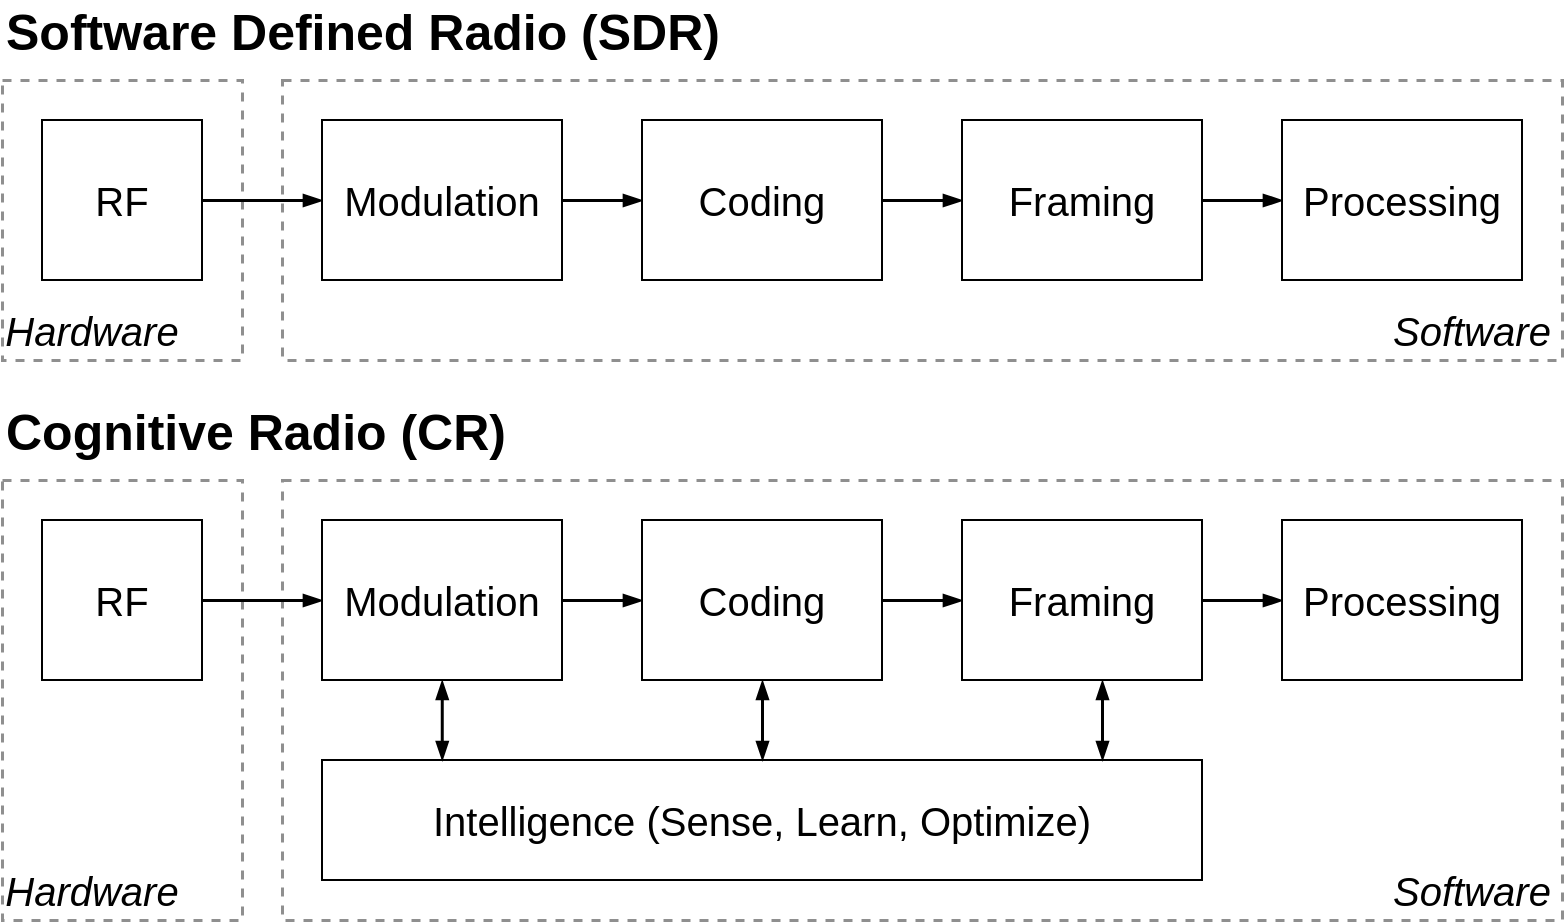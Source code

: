 <mxfile version="24.8.4">
  <diagram name="Trang-1" id="nWVhs0DszSscZj35r--G">
    <mxGraphModel dx="1042" dy="1752" grid="1" gridSize="10" guides="1" tooltips="1" connect="1" arrows="1" fold="1" page="1" pageScale="1" pageWidth="827" pageHeight="1169" math="0" shadow="0">
      <root>
        <mxCell id="0" />
        <mxCell id="1" parent="0" />
        <mxCell id="gH9khlMCjb5PCVzz_qg0-40" value="" style="rounded=0;whiteSpace=wrap;html=1;fontFamily=Helvetica;fontSize=11;fontColor=default;labelBackgroundColor=default;fillColor=none;dashed=1;strokeWidth=1.5;strokeColor=#8F8F8F;" vertex="1" parent="1">
          <mxGeometry x="200" y="10" width="120" height="140" as="geometry" />
        </mxCell>
        <mxCell id="gH9khlMCjb5PCVzz_qg0-23" value="" style="rounded=0;whiteSpace=wrap;html=1;fontFamily=Helvetica;fontSize=11;fontColor=default;labelBackgroundColor=default;fillColor=none;dashed=1;strokeWidth=1.5;strokeColor=#8F8F8F;" vertex="1" parent="1">
          <mxGeometry x="200" y="210" width="120" height="220" as="geometry" />
        </mxCell>
        <mxCell id="gH9khlMCjb5PCVzz_qg0-22" value="" style="rounded=0;whiteSpace=wrap;html=1;fontFamily=Helvetica;fontSize=11;fontColor=default;labelBackgroundColor=default;fillColor=none;dashed=1;strokeWidth=1.5;strokeColor=#8F8F8F;" vertex="1" parent="1">
          <mxGeometry x="340" y="210" width="640" height="220" as="geometry" />
        </mxCell>
        <mxCell id="gH9khlMCjb5PCVzz_qg0-27" value="&lt;font style=&quot;font-size: 20px;&quot;&gt;RF&lt;/font&gt;" style="rounded=0;whiteSpace=wrap;html=1;fontFamily=Arial;fontSource=https%3A%2F%2Ffonts.googleapis.com%2Fcss%3Ffamily%3DArial;fontStyle=0" vertex="1" parent="1">
          <mxGeometry x="220" y="30" width="80" height="80" as="geometry" />
        </mxCell>
        <mxCell id="gH9khlMCjb5PCVzz_qg0-43" value="" style="rounded=0;whiteSpace=wrap;html=1;fontFamily=Helvetica;fontSize=11;fontColor=default;labelBackgroundColor=default;fillColor=none;dashed=1;strokeWidth=1.5;strokeColor=#8F8F8F;" vertex="1" parent="1">
          <mxGeometry x="340" y="10" width="640" height="140" as="geometry" />
        </mxCell>
        <mxCell id="gH9khlMCjb5PCVzz_qg0-7" style="edgeStyle=orthogonalEdgeStyle;rounded=0;orthogonalLoop=1;jettySize=auto;html=1;entryX=0;entryY=0.5;entryDx=0;entryDy=0;strokeWidth=1.5;endArrow=blockThin;endFill=1;" edge="1" parent="1" source="gH9khlMCjb5PCVzz_qg0-1" target="gH9khlMCjb5PCVzz_qg0-2">
          <mxGeometry relative="1" as="geometry" />
        </mxCell>
        <mxCell id="gH9khlMCjb5PCVzz_qg0-1" value="&lt;font style=&quot;font-size: 20px;&quot;&gt;RF&lt;/font&gt;" style="rounded=0;whiteSpace=wrap;html=1;fontFamily=Arial;fontSource=https%3A%2F%2Ffonts.googleapis.com%2Fcss%3Ffamily%3DArial;fontStyle=0" vertex="1" parent="1">
          <mxGeometry x="220" y="230" width="80" height="80" as="geometry" />
        </mxCell>
        <mxCell id="gH9khlMCjb5PCVzz_qg0-8" style="edgeStyle=orthogonalEdgeStyle;shape=connector;rounded=0;orthogonalLoop=1;jettySize=auto;html=1;strokeColor=default;strokeWidth=1.5;align=center;verticalAlign=middle;fontFamily=Helvetica;fontSize=11;fontColor=default;labelBackgroundColor=default;endArrow=blockThin;endFill=1;" edge="1" parent="1" source="gH9khlMCjb5PCVzz_qg0-2" target="gH9khlMCjb5PCVzz_qg0-3">
          <mxGeometry relative="1" as="geometry" />
        </mxCell>
        <mxCell id="gH9khlMCjb5PCVzz_qg0-2" value="&lt;font style=&quot;font-size: 20px;&quot;&gt;Modulation&lt;/font&gt;" style="rounded=0;whiteSpace=wrap;html=1;fontFamily=Arial;fontSource=https%3A%2F%2Ffonts.googleapis.com%2Fcss%3Ffamily%3DArial;fontStyle=0" vertex="1" parent="1">
          <mxGeometry x="360" y="230" width="120" height="80" as="geometry" />
        </mxCell>
        <mxCell id="gH9khlMCjb5PCVzz_qg0-9" style="edgeStyle=orthogonalEdgeStyle;shape=connector;rounded=0;orthogonalLoop=1;jettySize=auto;html=1;entryX=0;entryY=0.5;entryDx=0;entryDy=0;strokeColor=default;strokeWidth=1.5;align=center;verticalAlign=middle;fontFamily=Helvetica;fontSize=11;fontColor=default;labelBackgroundColor=default;endArrow=blockThin;endFill=1;" edge="1" parent="1" source="gH9khlMCjb5PCVzz_qg0-3" target="gH9khlMCjb5PCVzz_qg0-4">
          <mxGeometry relative="1" as="geometry" />
        </mxCell>
        <mxCell id="gH9khlMCjb5PCVzz_qg0-3" value="&lt;font style=&quot;font-size: 20px;&quot;&gt;Coding&lt;/font&gt;" style="rounded=0;whiteSpace=wrap;html=1;fontFamily=Arial;fontSource=https%3A%2F%2Ffonts.googleapis.com%2Fcss%3Ffamily%3DArial;fontStyle=0" vertex="1" parent="1">
          <mxGeometry x="520" y="230" width="120" height="80" as="geometry" />
        </mxCell>
        <mxCell id="gH9khlMCjb5PCVzz_qg0-10" style="edgeStyle=orthogonalEdgeStyle;shape=connector;rounded=0;orthogonalLoop=1;jettySize=auto;html=1;entryX=0;entryY=0.5;entryDx=0;entryDy=0;strokeColor=default;strokeWidth=1.5;align=center;verticalAlign=middle;fontFamily=Helvetica;fontSize=11;fontColor=default;labelBackgroundColor=default;endArrow=blockThin;endFill=1;" edge="1" parent="1" source="gH9khlMCjb5PCVzz_qg0-4" target="gH9khlMCjb5PCVzz_qg0-5">
          <mxGeometry relative="1" as="geometry" />
        </mxCell>
        <mxCell id="gH9khlMCjb5PCVzz_qg0-4" value="&lt;font style=&quot;font-size: 20px;&quot;&gt;Framing&lt;/font&gt;" style="rounded=0;whiteSpace=wrap;html=1;fontFamily=Arial;fontSource=https%3A%2F%2Ffonts.googleapis.com%2Fcss%3Ffamily%3DArial;fontStyle=0" vertex="1" parent="1">
          <mxGeometry x="680" y="230" width="120" height="80" as="geometry" />
        </mxCell>
        <mxCell id="gH9khlMCjb5PCVzz_qg0-5" value="&lt;font style=&quot;font-size: 20px;&quot;&gt;Processing&lt;/font&gt;" style="rounded=0;whiteSpace=wrap;html=1;fontFamily=Arial;fontSource=https%3A%2F%2Ffonts.googleapis.com%2Fcss%3Ffamily%3DArial;fontStyle=0" vertex="1" parent="1">
          <mxGeometry x="840" y="230" width="120" height="80" as="geometry" />
        </mxCell>
        <mxCell id="gH9khlMCjb5PCVzz_qg0-11" value="&lt;font style=&quot;font-size: 20px;&quot;&gt;Intelligence (Sense, Learn, Optimize)&lt;/font&gt;" style="rounded=0;whiteSpace=wrap;html=1;fontFamily=Arial;fontSource=https%3A%2F%2Ffonts.googleapis.com%2Fcss%3Ffamily%3DArial;fontStyle=0" vertex="1" parent="1">
          <mxGeometry x="360" y="350" width="440" height="60" as="geometry" />
        </mxCell>
        <mxCell id="gH9khlMCjb5PCVzz_qg0-16" value="" style="endArrow=blockThin;startArrow=blockThin;html=1;rounded=0;strokeColor=default;strokeWidth=1.5;align=center;verticalAlign=middle;fontFamily=Helvetica;fontSize=11;fontColor=default;labelBackgroundColor=default;edgeStyle=orthogonalEdgeStyle;entryX=0.5;entryY=1;entryDx=0;entryDy=0;exitX=0.5;exitY=0;exitDx=0;exitDy=0;endFill=1;startFill=1;" edge="1" parent="1" source="gH9khlMCjb5PCVzz_qg0-11" target="gH9khlMCjb5PCVzz_qg0-3">
          <mxGeometry width="50" height="50" relative="1" as="geometry">
            <mxPoint x="550" y="380" as="sourcePoint" />
            <mxPoint x="600" y="330" as="targetPoint" />
          </mxGeometry>
        </mxCell>
        <mxCell id="gH9khlMCjb5PCVzz_qg0-19" value="" style="endArrow=blockThin;startArrow=blockThin;html=1;rounded=0;strokeColor=default;strokeWidth=1.5;align=center;verticalAlign=middle;fontFamily=Helvetica;fontSize=11;fontColor=default;labelBackgroundColor=default;edgeStyle=orthogonalEdgeStyle;entryX=0.5;entryY=1;entryDx=0;entryDy=0;exitX=0.5;exitY=0;exitDx=0;exitDy=0;endFill=1;startFill=1;" edge="1" parent="1">
          <mxGeometry width="50" height="50" relative="1" as="geometry">
            <mxPoint x="750" y="350" as="sourcePoint" />
            <mxPoint x="750" y="310" as="targetPoint" />
          </mxGeometry>
        </mxCell>
        <mxCell id="gH9khlMCjb5PCVzz_qg0-20" value="" style="endArrow=blockThin;startArrow=blockThin;html=1;rounded=0;strokeColor=default;strokeWidth=1.5;align=center;verticalAlign=middle;fontFamily=Helvetica;fontSize=11;fontColor=default;labelBackgroundColor=default;edgeStyle=orthogonalEdgeStyle;entryX=0.5;entryY=1;entryDx=0;entryDy=0;exitX=0.5;exitY=0;exitDx=0;exitDy=0;endFill=1;startFill=1;" edge="1" parent="1">
          <mxGeometry width="50" height="50" relative="1" as="geometry">
            <mxPoint x="419.88" y="350" as="sourcePoint" />
            <mxPoint x="419.88" y="310" as="targetPoint" />
          </mxGeometry>
        </mxCell>
        <mxCell id="gH9khlMCjb5PCVzz_qg0-24" value="&lt;font style=&quot;font-size: 20px;&quot;&gt;&lt;i&gt;Hardware&lt;/i&gt;&lt;/font&gt;" style="text;html=1;align=center;verticalAlign=middle;whiteSpace=wrap;rounded=0;fontFamily=Arial;fontSize=11;fontColor=default;labelBackgroundColor=default;fontSource=https%3A%2F%2Ffonts.googleapis.com%2Fcss%3Ffamily%3DArial;fontStyle=0" vertex="1" parent="1">
          <mxGeometry x="200" y="400" width="90" height="30" as="geometry" />
        </mxCell>
        <mxCell id="gH9khlMCjb5PCVzz_qg0-25" value="&lt;font style=&quot;font-size: 20px;&quot;&gt;&lt;i&gt;Software&lt;/i&gt;&lt;/font&gt;" style="text;html=1;align=center;verticalAlign=middle;whiteSpace=wrap;rounded=0;fontFamily=Arial;fontSize=11;fontColor=default;labelBackgroundColor=default;fontSource=https%3A%2F%2Ffonts.googleapis.com%2Fcss%3Ffamily%3DArial;fontStyle=0" vertex="1" parent="1">
          <mxGeometry x="890" y="400" width="90" height="30" as="geometry" />
        </mxCell>
        <mxCell id="gH9khlMCjb5PCVzz_qg0-26" style="edgeStyle=orthogonalEdgeStyle;rounded=0;orthogonalLoop=1;jettySize=auto;html=1;entryX=0;entryY=0.5;entryDx=0;entryDy=0;strokeWidth=1.5;endArrow=blockThin;endFill=1;" edge="1" parent="1" source="gH9khlMCjb5PCVzz_qg0-27" target="gH9khlMCjb5PCVzz_qg0-29">
          <mxGeometry relative="1" as="geometry" />
        </mxCell>
        <mxCell id="gH9khlMCjb5PCVzz_qg0-28" style="edgeStyle=orthogonalEdgeStyle;shape=connector;rounded=0;orthogonalLoop=1;jettySize=auto;html=1;strokeColor=default;strokeWidth=1.5;align=center;verticalAlign=middle;fontFamily=Helvetica;fontSize=11;fontColor=default;labelBackgroundColor=default;endArrow=blockThin;endFill=1;" edge="1" parent="1" source="gH9khlMCjb5PCVzz_qg0-29" target="gH9khlMCjb5PCVzz_qg0-31">
          <mxGeometry relative="1" as="geometry" />
        </mxCell>
        <mxCell id="gH9khlMCjb5PCVzz_qg0-29" value="&lt;font style=&quot;font-size: 20px;&quot;&gt;Modulation&lt;/font&gt;" style="rounded=0;whiteSpace=wrap;html=1;fontFamily=Arial;fontSource=https%3A%2F%2Ffonts.googleapis.com%2Fcss%3Ffamily%3DArial;fontStyle=0" vertex="1" parent="1">
          <mxGeometry x="360" y="30" width="120" height="80" as="geometry" />
        </mxCell>
        <mxCell id="gH9khlMCjb5PCVzz_qg0-30" style="edgeStyle=orthogonalEdgeStyle;shape=connector;rounded=0;orthogonalLoop=1;jettySize=auto;html=1;entryX=0;entryY=0.5;entryDx=0;entryDy=0;strokeColor=default;strokeWidth=1.5;align=center;verticalAlign=middle;fontFamily=Helvetica;fontSize=11;fontColor=default;labelBackgroundColor=default;endArrow=blockThin;endFill=1;" edge="1" parent="1" source="gH9khlMCjb5PCVzz_qg0-31" target="gH9khlMCjb5PCVzz_qg0-33">
          <mxGeometry relative="1" as="geometry" />
        </mxCell>
        <mxCell id="gH9khlMCjb5PCVzz_qg0-31" value="&lt;font style=&quot;font-size: 20px;&quot;&gt;Coding&lt;/font&gt;" style="rounded=0;whiteSpace=wrap;html=1;fontFamily=Arial;fontSource=https%3A%2F%2Ffonts.googleapis.com%2Fcss%3Ffamily%3DArial;fontStyle=0" vertex="1" parent="1">
          <mxGeometry x="520" y="30" width="120" height="80" as="geometry" />
        </mxCell>
        <mxCell id="gH9khlMCjb5PCVzz_qg0-32" style="edgeStyle=orthogonalEdgeStyle;shape=connector;rounded=0;orthogonalLoop=1;jettySize=auto;html=1;entryX=0;entryY=0.5;entryDx=0;entryDy=0;strokeColor=default;strokeWidth=1.5;align=center;verticalAlign=middle;fontFamily=Helvetica;fontSize=11;fontColor=default;labelBackgroundColor=default;endArrow=blockThin;endFill=1;" edge="1" parent="1" source="gH9khlMCjb5PCVzz_qg0-33" target="gH9khlMCjb5PCVzz_qg0-34">
          <mxGeometry relative="1" as="geometry" />
        </mxCell>
        <mxCell id="gH9khlMCjb5PCVzz_qg0-33" value="&lt;font style=&quot;font-size: 20px;&quot;&gt;Framing&lt;/font&gt;" style="rounded=0;whiteSpace=wrap;html=1;fontFamily=Arial;fontSource=https%3A%2F%2Ffonts.googleapis.com%2Fcss%3Ffamily%3DArial;fontStyle=0" vertex="1" parent="1">
          <mxGeometry x="680" y="30" width="120" height="80" as="geometry" />
        </mxCell>
        <mxCell id="gH9khlMCjb5PCVzz_qg0-34" value="&lt;font style=&quot;font-size: 20px;&quot;&gt;Processing&lt;/font&gt;" style="rounded=0;whiteSpace=wrap;html=1;fontFamily=Arial;fontSource=https%3A%2F%2Ffonts.googleapis.com%2Fcss%3Ffamily%3DArial;fontStyle=0" vertex="1" parent="1">
          <mxGeometry x="840" y="30" width="120" height="80" as="geometry" />
        </mxCell>
        <mxCell id="gH9khlMCjb5PCVzz_qg0-41" value="&lt;font style=&quot;font-size: 20px;&quot;&gt;&lt;i&gt;Hardware&lt;/i&gt;&lt;/font&gt;" style="text;html=1;align=center;verticalAlign=middle;whiteSpace=wrap;rounded=0;fontFamily=Arial;fontSize=11;fontColor=default;labelBackgroundColor=default;fontSource=https%3A%2F%2Ffonts.googleapis.com%2Fcss%3Ffamily%3DArial;fontStyle=0" vertex="1" parent="1">
          <mxGeometry x="200" y="120" width="90" height="30" as="geometry" />
        </mxCell>
        <mxCell id="gH9khlMCjb5PCVzz_qg0-42" value="&lt;font style=&quot;font-size: 20px;&quot;&gt;&lt;i&gt;Software&lt;/i&gt;&lt;/font&gt;" style="text;html=1;align=center;verticalAlign=middle;whiteSpace=wrap;rounded=0;fontFamily=Arial;fontSize=11;fontColor=default;labelBackgroundColor=default;fontSource=https%3A%2F%2Ffonts.googleapis.com%2Fcss%3Ffamily%3DArial;fontStyle=0" vertex="1" parent="1">
          <mxGeometry x="890" y="120" width="90" height="30" as="geometry" />
        </mxCell>
        <mxCell id="gH9khlMCjb5PCVzz_qg0-44" value="&lt;font data-font-src=&quot;https://fonts.googleapis.com/css?family=Arial&quot; face=&quot;Arial&quot; size=&quot;1&quot; style=&quot;&quot;&gt;&lt;b style=&quot;font-size: 25px;&quot;&gt;Software Defined Radio (SDR)&lt;/b&gt;&lt;/font&gt;" style="text;html=1;align=left;verticalAlign=middle;whiteSpace=wrap;rounded=0;fontFamily=Helvetica;fontSize=11;fontColor=default;labelBackgroundColor=default;" vertex="1" parent="1">
          <mxGeometry x="200" y="-30" width="370" height="30" as="geometry" />
        </mxCell>
        <mxCell id="gH9khlMCjb5PCVzz_qg0-45" value="&lt;font data-font-src=&quot;https://fonts.googleapis.com/css?family=Arial&quot; face=&quot;Arial&quot; size=&quot;1&quot; style=&quot;&quot;&gt;&lt;b style=&quot;font-size: 25px;&quot;&gt;Cognitive Radio (CR)&lt;/b&gt;&lt;/font&gt;" style="text;html=1;align=left;verticalAlign=middle;whiteSpace=wrap;rounded=0;fontFamily=Helvetica;fontSize=11;fontColor=default;labelBackgroundColor=default;" vertex="1" parent="1">
          <mxGeometry x="200" y="170" width="260" height="30" as="geometry" />
        </mxCell>
      </root>
    </mxGraphModel>
  </diagram>
</mxfile>
